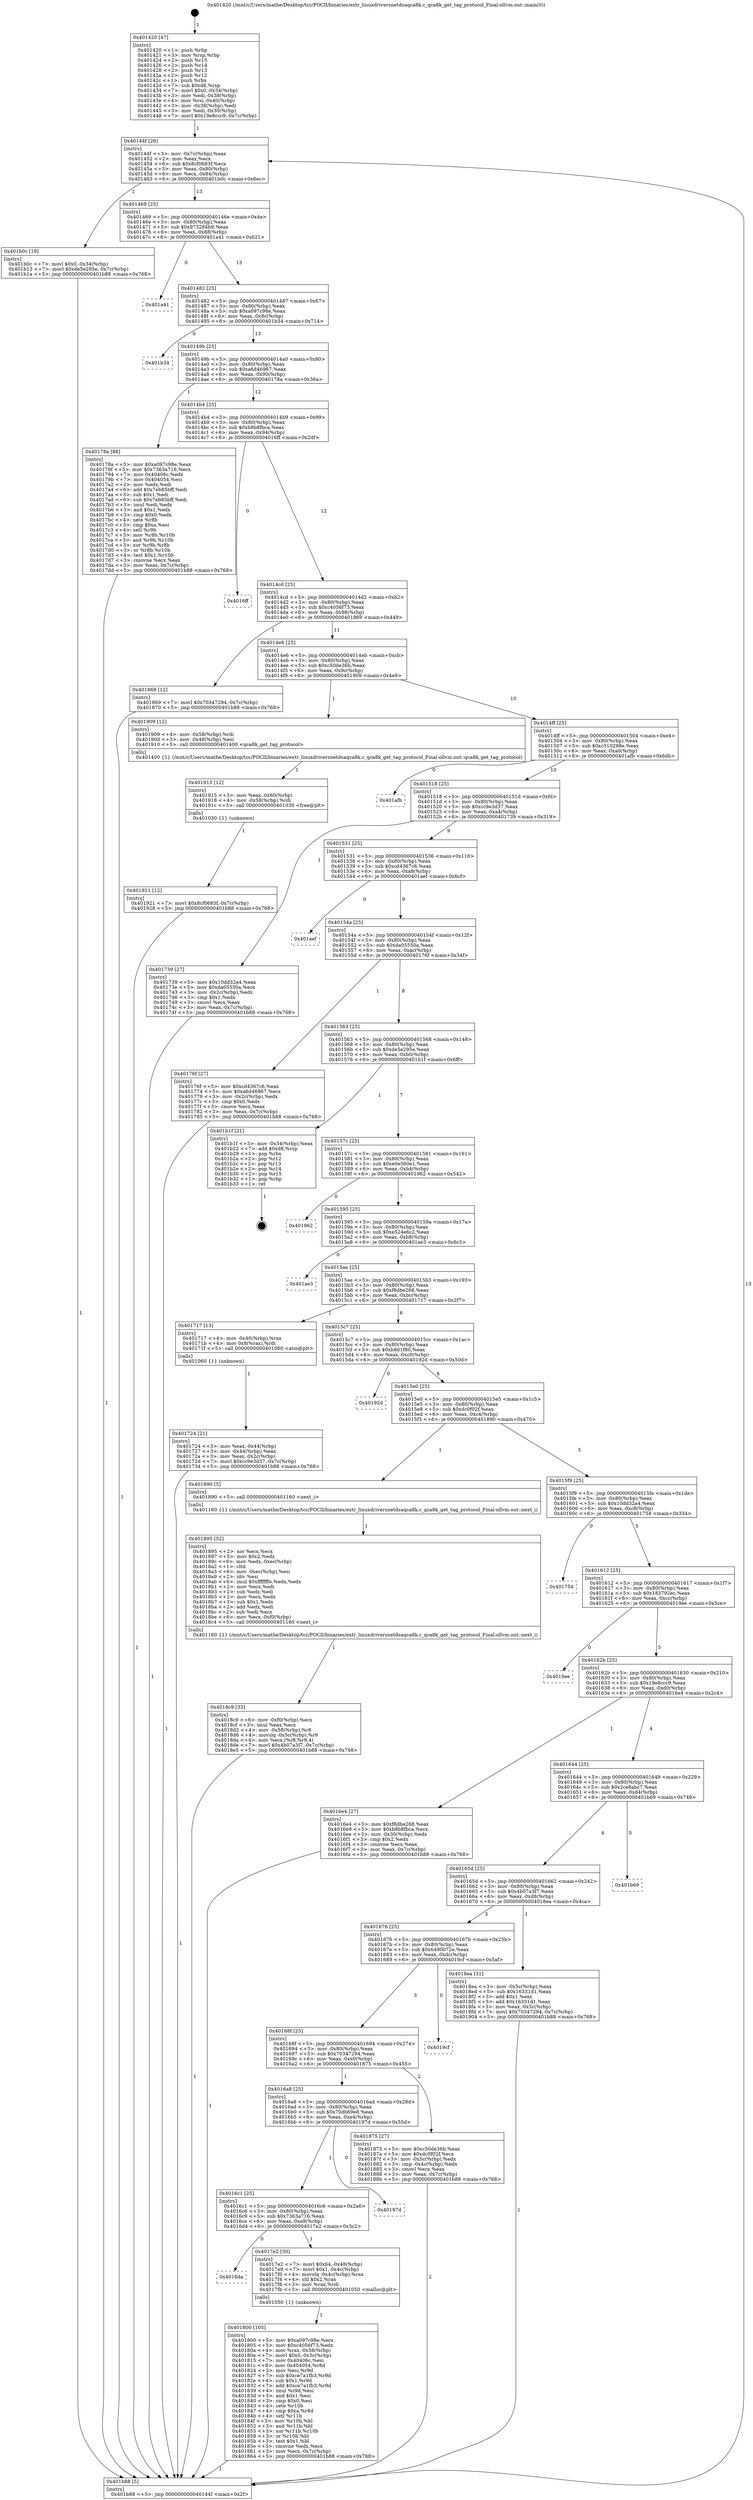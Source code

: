 digraph "0x401420" {
  label = "0x401420 (/mnt/c/Users/mathe/Desktop/tcc/POCII/binaries/extr_linuxdriversnetdsaqca8k.c_qca8k_get_tag_protocol_Final-ollvm.out::main(0))"
  labelloc = "t"
  node[shape=record]

  Entry [label="",width=0.3,height=0.3,shape=circle,fillcolor=black,style=filled]
  "0x40144f" [label="{
     0x40144f [26]\l
     | [instrs]\l
     &nbsp;&nbsp;0x40144f \<+3\>: mov -0x7c(%rbp),%eax\l
     &nbsp;&nbsp;0x401452 \<+2\>: mov %eax,%ecx\l
     &nbsp;&nbsp;0x401454 \<+6\>: sub $0x8cf0683f,%ecx\l
     &nbsp;&nbsp;0x40145a \<+3\>: mov %eax,-0x80(%rbp)\l
     &nbsp;&nbsp;0x40145d \<+6\>: mov %ecx,-0x84(%rbp)\l
     &nbsp;&nbsp;0x401463 \<+6\>: je 0000000000401b0c \<main+0x6ec\>\l
  }"]
  "0x401b0c" [label="{
     0x401b0c [19]\l
     | [instrs]\l
     &nbsp;&nbsp;0x401b0c \<+7\>: movl $0x0,-0x34(%rbp)\l
     &nbsp;&nbsp;0x401b13 \<+7\>: movl $0xde5e295e,-0x7c(%rbp)\l
     &nbsp;&nbsp;0x401b1a \<+5\>: jmp 0000000000401b88 \<main+0x768\>\l
  }"]
  "0x401469" [label="{
     0x401469 [25]\l
     | [instrs]\l
     &nbsp;&nbsp;0x401469 \<+5\>: jmp 000000000040146e \<main+0x4e\>\l
     &nbsp;&nbsp;0x40146e \<+3\>: mov -0x80(%rbp),%eax\l
     &nbsp;&nbsp;0x401471 \<+5\>: sub $0x973284b9,%eax\l
     &nbsp;&nbsp;0x401476 \<+6\>: mov %eax,-0x88(%rbp)\l
     &nbsp;&nbsp;0x40147c \<+6\>: je 0000000000401a41 \<main+0x621\>\l
  }"]
  Exit [label="",width=0.3,height=0.3,shape=circle,fillcolor=black,style=filled,peripheries=2]
  "0x401a41" [label="{
     0x401a41\l
  }", style=dashed]
  "0x401482" [label="{
     0x401482 [25]\l
     | [instrs]\l
     &nbsp;&nbsp;0x401482 \<+5\>: jmp 0000000000401487 \<main+0x67\>\l
     &nbsp;&nbsp;0x401487 \<+3\>: mov -0x80(%rbp),%eax\l
     &nbsp;&nbsp;0x40148a \<+5\>: sub $0xa097c98e,%eax\l
     &nbsp;&nbsp;0x40148f \<+6\>: mov %eax,-0x8c(%rbp)\l
     &nbsp;&nbsp;0x401495 \<+6\>: je 0000000000401b34 \<main+0x714\>\l
  }"]
  "0x401921" [label="{
     0x401921 [12]\l
     | [instrs]\l
     &nbsp;&nbsp;0x401921 \<+7\>: movl $0x8cf0683f,-0x7c(%rbp)\l
     &nbsp;&nbsp;0x401928 \<+5\>: jmp 0000000000401b88 \<main+0x768\>\l
  }"]
  "0x401b34" [label="{
     0x401b34\l
  }", style=dashed]
  "0x40149b" [label="{
     0x40149b [25]\l
     | [instrs]\l
     &nbsp;&nbsp;0x40149b \<+5\>: jmp 00000000004014a0 \<main+0x80\>\l
     &nbsp;&nbsp;0x4014a0 \<+3\>: mov -0x80(%rbp),%eax\l
     &nbsp;&nbsp;0x4014a3 \<+5\>: sub $0xa6d46967,%eax\l
     &nbsp;&nbsp;0x4014a8 \<+6\>: mov %eax,-0x90(%rbp)\l
     &nbsp;&nbsp;0x4014ae \<+6\>: je 000000000040178a \<main+0x36a\>\l
  }"]
  "0x401915" [label="{
     0x401915 [12]\l
     | [instrs]\l
     &nbsp;&nbsp;0x401915 \<+3\>: mov %eax,-0x60(%rbp)\l
     &nbsp;&nbsp;0x401918 \<+4\>: mov -0x58(%rbp),%rdi\l
     &nbsp;&nbsp;0x40191c \<+5\>: call 0000000000401030 \<free@plt\>\l
     | [calls]\l
     &nbsp;&nbsp;0x401030 \{1\} (unknown)\l
  }"]
  "0x40178a" [label="{
     0x40178a [88]\l
     | [instrs]\l
     &nbsp;&nbsp;0x40178a \<+5\>: mov $0xa097c98e,%eax\l
     &nbsp;&nbsp;0x40178f \<+5\>: mov $0x7363a716,%ecx\l
     &nbsp;&nbsp;0x401794 \<+7\>: mov 0x40406c,%edx\l
     &nbsp;&nbsp;0x40179b \<+7\>: mov 0x404054,%esi\l
     &nbsp;&nbsp;0x4017a2 \<+2\>: mov %edx,%edi\l
     &nbsp;&nbsp;0x4017a4 \<+6\>: add $0x7eb85bff,%edi\l
     &nbsp;&nbsp;0x4017aa \<+3\>: sub $0x1,%edi\l
     &nbsp;&nbsp;0x4017ad \<+6\>: sub $0x7eb85bff,%edi\l
     &nbsp;&nbsp;0x4017b3 \<+3\>: imul %edi,%edx\l
     &nbsp;&nbsp;0x4017b6 \<+3\>: and $0x1,%edx\l
     &nbsp;&nbsp;0x4017b9 \<+3\>: cmp $0x0,%edx\l
     &nbsp;&nbsp;0x4017bc \<+4\>: sete %r8b\l
     &nbsp;&nbsp;0x4017c0 \<+3\>: cmp $0xa,%esi\l
     &nbsp;&nbsp;0x4017c3 \<+4\>: setl %r9b\l
     &nbsp;&nbsp;0x4017c7 \<+3\>: mov %r8b,%r10b\l
     &nbsp;&nbsp;0x4017ca \<+3\>: and %r9b,%r10b\l
     &nbsp;&nbsp;0x4017cd \<+3\>: xor %r9b,%r8b\l
     &nbsp;&nbsp;0x4017d0 \<+3\>: or %r8b,%r10b\l
     &nbsp;&nbsp;0x4017d3 \<+4\>: test $0x1,%r10b\l
     &nbsp;&nbsp;0x4017d7 \<+3\>: cmovne %ecx,%eax\l
     &nbsp;&nbsp;0x4017da \<+3\>: mov %eax,-0x7c(%rbp)\l
     &nbsp;&nbsp;0x4017dd \<+5\>: jmp 0000000000401b88 \<main+0x768\>\l
  }"]
  "0x4014b4" [label="{
     0x4014b4 [25]\l
     | [instrs]\l
     &nbsp;&nbsp;0x4014b4 \<+5\>: jmp 00000000004014b9 \<main+0x99\>\l
     &nbsp;&nbsp;0x4014b9 \<+3\>: mov -0x80(%rbp),%eax\l
     &nbsp;&nbsp;0x4014bc \<+5\>: sub $0xb8b8fbca,%eax\l
     &nbsp;&nbsp;0x4014c1 \<+6\>: mov %eax,-0x94(%rbp)\l
     &nbsp;&nbsp;0x4014c7 \<+6\>: je 00000000004016ff \<main+0x2df\>\l
  }"]
  "0x4018c9" [label="{
     0x4018c9 [33]\l
     | [instrs]\l
     &nbsp;&nbsp;0x4018c9 \<+6\>: mov -0xf0(%rbp),%ecx\l
     &nbsp;&nbsp;0x4018cf \<+3\>: imul %eax,%ecx\l
     &nbsp;&nbsp;0x4018d2 \<+4\>: mov -0x58(%rbp),%r8\l
     &nbsp;&nbsp;0x4018d6 \<+4\>: movslq -0x5c(%rbp),%r9\l
     &nbsp;&nbsp;0x4018da \<+4\>: mov %ecx,(%r8,%r9,4)\l
     &nbsp;&nbsp;0x4018de \<+7\>: movl $0x4b07a3f7,-0x7c(%rbp)\l
     &nbsp;&nbsp;0x4018e5 \<+5\>: jmp 0000000000401b88 \<main+0x768\>\l
  }"]
  "0x4016ff" [label="{
     0x4016ff\l
  }", style=dashed]
  "0x4014cd" [label="{
     0x4014cd [25]\l
     | [instrs]\l
     &nbsp;&nbsp;0x4014cd \<+5\>: jmp 00000000004014d2 \<main+0xb2\>\l
     &nbsp;&nbsp;0x4014d2 \<+3\>: mov -0x80(%rbp),%eax\l
     &nbsp;&nbsp;0x4014d5 \<+5\>: sub $0xc4056f73,%eax\l
     &nbsp;&nbsp;0x4014da \<+6\>: mov %eax,-0x98(%rbp)\l
     &nbsp;&nbsp;0x4014e0 \<+6\>: je 0000000000401869 \<main+0x449\>\l
  }"]
  "0x401895" [label="{
     0x401895 [52]\l
     | [instrs]\l
     &nbsp;&nbsp;0x401895 \<+2\>: xor %ecx,%ecx\l
     &nbsp;&nbsp;0x401897 \<+5\>: mov $0x2,%edx\l
     &nbsp;&nbsp;0x40189c \<+6\>: mov %edx,-0xec(%rbp)\l
     &nbsp;&nbsp;0x4018a2 \<+1\>: cltd\l
     &nbsp;&nbsp;0x4018a3 \<+6\>: mov -0xec(%rbp),%esi\l
     &nbsp;&nbsp;0x4018a9 \<+2\>: idiv %esi\l
     &nbsp;&nbsp;0x4018ab \<+6\>: imul $0xfffffffe,%edx,%edx\l
     &nbsp;&nbsp;0x4018b1 \<+2\>: mov %ecx,%edi\l
     &nbsp;&nbsp;0x4018b3 \<+2\>: sub %edx,%edi\l
     &nbsp;&nbsp;0x4018b5 \<+2\>: mov %ecx,%edx\l
     &nbsp;&nbsp;0x4018b7 \<+3\>: sub $0x1,%edx\l
     &nbsp;&nbsp;0x4018ba \<+2\>: add %edx,%edi\l
     &nbsp;&nbsp;0x4018bc \<+2\>: sub %edi,%ecx\l
     &nbsp;&nbsp;0x4018be \<+6\>: mov %ecx,-0xf0(%rbp)\l
     &nbsp;&nbsp;0x4018c4 \<+5\>: call 0000000000401160 \<next_i\>\l
     | [calls]\l
     &nbsp;&nbsp;0x401160 \{1\} (/mnt/c/Users/mathe/Desktop/tcc/POCII/binaries/extr_linuxdriversnetdsaqca8k.c_qca8k_get_tag_protocol_Final-ollvm.out::next_i)\l
  }"]
  "0x401869" [label="{
     0x401869 [12]\l
     | [instrs]\l
     &nbsp;&nbsp;0x401869 \<+7\>: movl $0x70347294,-0x7c(%rbp)\l
     &nbsp;&nbsp;0x401870 \<+5\>: jmp 0000000000401b88 \<main+0x768\>\l
  }"]
  "0x4014e6" [label="{
     0x4014e6 [25]\l
     | [instrs]\l
     &nbsp;&nbsp;0x4014e6 \<+5\>: jmp 00000000004014eb \<main+0xcb\>\l
     &nbsp;&nbsp;0x4014eb \<+3\>: mov -0x80(%rbp),%eax\l
     &nbsp;&nbsp;0x4014ee \<+5\>: sub $0xc50de36b,%eax\l
     &nbsp;&nbsp;0x4014f3 \<+6\>: mov %eax,-0x9c(%rbp)\l
     &nbsp;&nbsp;0x4014f9 \<+6\>: je 0000000000401909 \<main+0x4e9\>\l
  }"]
  "0x401800" [label="{
     0x401800 [105]\l
     | [instrs]\l
     &nbsp;&nbsp;0x401800 \<+5\>: mov $0xa097c98e,%ecx\l
     &nbsp;&nbsp;0x401805 \<+5\>: mov $0xc4056f73,%edx\l
     &nbsp;&nbsp;0x40180a \<+4\>: mov %rax,-0x58(%rbp)\l
     &nbsp;&nbsp;0x40180e \<+7\>: movl $0x0,-0x5c(%rbp)\l
     &nbsp;&nbsp;0x401815 \<+7\>: mov 0x40406c,%esi\l
     &nbsp;&nbsp;0x40181c \<+8\>: mov 0x404054,%r8d\l
     &nbsp;&nbsp;0x401824 \<+3\>: mov %esi,%r9d\l
     &nbsp;&nbsp;0x401827 \<+7\>: sub $0xce7a1fb3,%r9d\l
     &nbsp;&nbsp;0x40182e \<+4\>: sub $0x1,%r9d\l
     &nbsp;&nbsp;0x401832 \<+7\>: add $0xce7a1fb3,%r9d\l
     &nbsp;&nbsp;0x401839 \<+4\>: imul %r9d,%esi\l
     &nbsp;&nbsp;0x40183d \<+3\>: and $0x1,%esi\l
     &nbsp;&nbsp;0x401840 \<+3\>: cmp $0x0,%esi\l
     &nbsp;&nbsp;0x401843 \<+4\>: sete %r10b\l
     &nbsp;&nbsp;0x401847 \<+4\>: cmp $0xa,%r8d\l
     &nbsp;&nbsp;0x40184b \<+4\>: setl %r11b\l
     &nbsp;&nbsp;0x40184f \<+3\>: mov %r10b,%bl\l
     &nbsp;&nbsp;0x401852 \<+3\>: and %r11b,%bl\l
     &nbsp;&nbsp;0x401855 \<+3\>: xor %r11b,%r10b\l
     &nbsp;&nbsp;0x401858 \<+3\>: or %r10b,%bl\l
     &nbsp;&nbsp;0x40185b \<+3\>: test $0x1,%bl\l
     &nbsp;&nbsp;0x40185e \<+3\>: cmovne %edx,%ecx\l
     &nbsp;&nbsp;0x401861 \<+3\>: mov %ecx,-0x7c(%rbp)\l
     &nbsp;&nbsp;0x401864 \<+5\>: jmp 0000000000401b88 \<main+0x768\>\l
  }"]
  "0x401909" [label="{
     0x401909 [12]\l
     | [instrs]\l
     &nbsp;&nbsp;0x401909 \<+4\>: mov -0x58(%rbp),%rdi\l
     &nbsp;&nbsp;0x40190d \<+3\>: mov -0x48(%rbp),%esi\l
     &nbsp;&nbsp;0x401910 \<+5\>: call 0000000000401400 \<qca8k_get_tag_protocol\>\l
     | [calls]\l
     &nbsp;&nbsp;0x401400 \{1\} (/mnt/c/Users/mathe/Desktop/tcc/POCII/binaries/extr_linuxdriversnetdsaqca8k.c_qca8k_get_tag_protocol_Final-ollvm.out::qca8k_get_tag_protocol)\l
  }"]
  "0x4014ff" [label="{
     0x4014ff [25]\l
     | [instrs]\l
     &nbsp;&nbsp;0x4014ff \<+5\>: jmp 0000000000401504 \<main+0xe4\>\l
     &nbsp;&nbsp;0x401504 \<+3\>: mov -0x80(%rbp),%eax\l
     &nbsp;&nbsp;0x401507 \<+5\>: sub $0xc510298e,%eax\l
     &nbsp;&nbsp;0x40150c \<+6\>: mov %eax,-0xa0(%rbp)\l
     &nbsp;&nbsp;0x401512 \<+6\>: je 0000000000401afb \<main+0x6db\>\l
  }"]
  "0x4016da" [label="{
     0x4016da\l
  }", style=dashed]
  "0x401afb" [label="{
     0x401afb\l
  }", style=dashed]
  "0x401518" [label="{
     0x401518 [25]\l
     | [instrs]\l
     &nbsp;&nbsp;0x401518 \<+5\>: jmp 000000000040151d \<main+0xfd\>\l
     &nbsp;&nbsp;0x40151d \<+3\>: mov -0x80(%rbp),%eax\l
     &nbsp;&nbsp;0x401520 \<+5\>: sub $0xcc9e3d37,%eax\l
     &nbsp;&nbsp;0x401525 \<+6\>: mov %eax,-0xa4(%rbp)\l
     &nbsp;&nbsp;0x40152b \<+6\>: je 0000000000401739 \<main+0x319\>\l
  }"]
  "0x4017e2" [label="{
     0x4017e2 [30]\l
     | [instrs]\l
     &nbsp;&nbsp;0x4017e2 \<+7\>: movl $0x64,-0x48(%rbp)\l
     &nbsp;&nbsp;0x4017e9 \<+7\>: movl $0x1,-0x4c(%rbp)\l
     &nbsp;&nbsp;0x4017f0 \<+4\>: movslq -0x4c(%rbp),%rax\l
     &nbsp;&nbsp;0x4017f4 \<+4\>: shl $0x2,%rax\l
     &nbsp;&nbsp;0x4017f8 \<+3\>: mov %rax,%rdi\l
     &nbsp;&nbsp;0x4017fb \<+5\>: call 0000000000401050 \<malloc@plt\>\l
     | [calls]\l
     &nbsp;&nbsp;0x401050 \{1\} (unknown)\l
  }"]
  "0x401739" [label="{
     0x401739 [27]\l
     | [instrs]\l
     &nbsp;&nbsp;0x401739 \<+5\>: mov $0x10dd32a4,%eax\l
     &nbsp;&nbsp;0x40173e \<+5\>: mov $0xda05550a,%ecx\l
     &nbsp;&nbsp;0x401743 \<+3\>: mov -0x2c(%rbp),%edx\l
     &nbsp;&nbsp;0x401746 \<+3\>: cmp $0x1,%edx\l
     &nbsp;&nbsp;0x401749 \<+3\>: cmovl %ecx,%eax\l
     &nbsp;&nbsp;0x40174c \<+3\>: mov %eax,-0x7c(%rbp)\l
     &nbsp;&nbsp;0x40174f \<+5\>: jmp 0000000000401b88 \<main+0x768\>\l
  }"]
  "0x401531" [label="{
     0x401531 [25]\l
     | [instrs]\l
     &nbsp;&nbsp;0x401531 \<+5\>: jmp 0000000000401536 \<main+0x116\>\l
     &nbsp;&nbsp;0x401536 \<+3\>: mov -0x80(%rbp),%eax\l
     &nbsp;&nbsp;0x401539 \<+5\>: sub $0xcd4367c6,%eax\l
     &nbsp;&nbsp;0x40153e \<+6\>: mov %eax,-0xa8(%rbp)\l
     &nbsp;&nbsp;0x401544 \<+6\>: je 0000000000401aef \<main+0x6cf\>\l
  }"]
  "0x4016c1" [label="{
     0x4016c1 [25]\l
     | [instrs]\l
     &nbsp;&nbsp;0x4016c1 \<+5\>: jmp 00000000004016c6 \<main+0x2a6\>\l
     &nbsp;&nbsp;0x4016c6 \<+3\>: mov -0x80(%rbp),%eax\l
     &nbsp;&nbsp;0x4016c9 \<+5\>: sub $0x7363a716,%eax\l
     &nbsp;&nbsp;0x4016ce \<+6\>: mov %eax,-0xe8(%rbp)\l
     &nbsp;&nbsp;0x4016d4 \<+6\>: je 00000000004017e2 \<main+0x3c2\>\l
  }"]
  "0x401aef" [label="{
     0x401aef\l
  }", style=dashed]
  "0x40154a" [label="{
     0x40154a [25]\l
     | [instrs]\l
     &nbsp;&nbsp;0x40154a \<+5\>: jmp 000000000040154f \<main+0x12f\>\l
     &nbsp;&nbsp;0x40154f \<+3\>: mov -0x80(%rbp),%eax\l
     &nbsp;&nbsp;0x401552 \<+5\>: sub $0xda05550a,%eax\l
     &nbsp;&nbsp;0x401557 \<+6\>: mov %eax,-0xac(%rbp)\l
     &nbsp;&nbsp;0x40155d \<+6\>: je 000000000040176f \<main+0x34f\>\l
  }"]
  "0x40197d" [label="{
     0x40197d\l
  }", style=dashed]
  "0x40176f" [label="{
     0x40176f [27]\l
     | [instrs]\l
     &nbsp;&nbsp;0x40176f \<+5\>: mov $0xcd4367c6,%eax\l
     &nbsp;&nbsp;0x401774 \<+5\>: mov $0xa6d46967,%ecx\l
     &nbsp;&nbsp;0x401779 \<+3\>: mov -0x2c(%rbp),%edx\l
     &nbsp;&nbsp;0x40177c \<+3\>: cmp $0x0,%edx\l
     &nbsp;&nbsp;0x40177f \<+3\>: cmove %ecx,%eax\l
     &nbsp;&nbsp;0x401782 \<+3\>: mov %eax,-0x7c(%rbp)\l
     &nbsp;&nbsp;0x401785 \<+5\>: jmp 0000000000401b88 \<main+0x768\>\l
  }"]
  "0x401563" [label="{
     0x401563 [25]\l
     | [instrs]\l
     &nbsp;&nbsp;0x401563 \<+5\>: jmp 0000000000401568 \<main+0x148\>\l
     &nbsp;&nbsp;0x401568 \<+3\>: mov -0x80(%rbp),%eax\l
     &nbsp;&nbsp;0x40156b \<+5\>: sub $0xde5e295e,%eax\l
     &nbsp;&nbsp;0x401570 \<+6\>: mov %eax,-0xb0(%rbp)\l
     &nbsp;&nbsp;0x401576 \<+6\>: je 0000000000401b1f \<main+0x6ff\>\l
  }"]
  "0x4016a8" [label="{
     0x4016a8 [25]\l
     | [instrs]\l
     &nbsp;&nbsp;0x4016a8 \<+5\>: jmp 00000000004016ad \<main+0x28d\>\l
     &nbsp;&nbsp;0x4016ad \<+3\>: mov -0x80(%rbp),%eax\l
     &nbsp;&nbsp;0x4016b0 \<+5\>: sub $0x70db69e8,%eax\l
     &nbsp;&nbsp;0x4016b5 \<+6\>: mov %eax,-0xe4(%rbp)\l
     &nbsp;&nbsp;0x4016bb \<+6\>: je 000000000040197d \<main+0x55d\>\l
  }"]
  "0x401b1f" [label="{
     0x401b1f [21]\l
     | [instrs]\l
     &nbsp;&nbsp;0x401b1f \<+3\>: mov -0x34(%rbp),%eax\l
     &nbsp;&nbsp;0x401b22 \<+7\>: add $0xd8,%rsp\l
     &nbsp;&nbsp;0x401b29 \<+1\>: pop %rbx\l
     &nbsp;&nbsp;0x401b2a \<+2\>: pop %r12\l
     &nbsp;&nbsp;0x401b2c \<+2\>: pop %r13\l
     &nbsp;&nbsp;0x401b2e \<+2\>: pop %r14\l
     &nbsp;&nbsp;0x401b30 \<+2\>: pop %r15\l
     &nbsp;&nbsp;0x401b32 \<+1\>: pop %rbp\l
     &nbsp;&nbsp;0x401b33 \<+1\>: ret\l
  }"]
  "0x40157c" [label="{
     0x40157c [25]\l
     | [instrs]\l
     &nbsp;&nbsp;0x40157c \<+5\>: jmp 0000000000401581 \<main+0x161\>\l
     &nbsp;&nbsp;0x401581 \<+3\>: mov -0x80(%rbp),%eax\l
     &nbsp;&nbsp;0x401584 \<+5\>: sub $0xe0e560e1,%eax\l
     &nbsp;&nbsp;0x401589 \<+6\>: mov %eax,-0xb4(%rbp)\l
     &nbsp;&nbsp;0x40158f \<+6\>: je 0000000000401962 \<main+0x542\>\l
  }"]
  "0x401875" [label="{
     0x401875 [27]\l
     | [instrs]\l
     &nbsp;&nbsp;0x401875 \<+5\>: mov $0xc50de36b,%eax\l
     &nbsp;&nbsp;0x40187a \<+5\>: mov $0xdc0f02f,%ecx\l
     &nbsp;&nbsp;0x40187f \<+3\>: mov -0x5c(%rbp),%edx\l
     &nbsp;&nbsp;0x401882 \<+3\>: cmp -0x4c(%rbp),%edx\l
     &nbsp;&nbsp;0x401885 \<+3\>: cmovl %ecx,%eax\l
     &nbsp;&nbsp;0x401888 \<+3\>: mov %eax,-0x7c(%rbp)\l
     &nbsp;&nbsp;0x40188b \<+5\>: jmp 0000000000401b88 \<main+0x768\>\l
  }"]
  "0x401962" [label="{
     0x401962\l
  }", style=dashed]
  "0x401595" [label="{
     0x401595 [25]\l
     | [instrs]\l
     &nbsp;&nbsp;0x401595 \<+5\>: jmp 000000000040159a \<main+0x17a\>\l
     &nbsp;&nbsp;0x40159a \<+3\>: mov -0x80(%rbp),%eax\l
     &nbsp;&nbsp;0x40159d \<+5\>: sub $0xe524e6c2,%eax\l
     &nbsp;&nbsp;0x4015a2 \<+6\>: mov %eax,-0xb8(%rbp)\l
     &nbsp;&nbsp;0x4015a8 \<+6\>: je 0000000000401ae3 \<main+0x6c3\>\l
  }"]
  "0x40168f" [label="{
     0x40168f [25]\l
     | [instrs]\l
     &nbsp;&nbsp;0x40168f \<+5\>: jmp 0000000000401694 \<main+0x274\>\l
     &nbsp;&nbsp;0x401694 \<+3\>: mov -0x80(%rbp),%eax\l
     &nbsp;&nbsp;0x401697 \<+5\>: sub $0x70347294,%eax\l
     &nbsp;&nbsp;0x40169c \<+6\>: mov %eax,-0xe0(%rbp)\l
     &nbsp;&nbsp;0x4016a2 \<+6\>: je 0000000000401875 \<main+0x455\>\l
  }"]
  "0x401ae3" [label="{
     0x401ae3\l
  }", style=dashed]
  "0x4015ae" [label="{
     0x4015ae [25]\l
     | [instrs]\l
     &nbsp;&nbsp;0x4015ae \<+5\>: jmp 00000000004015b3 \<main+0x193\>\l
     &nbsp;&nbsp;0x4015b3 \<+3\>: mov -0x80(%rbp),%eax\l
     &nbsp;&nbsp;0x4015b6 \<+5\>: sub $0xf8dbe268,%eax\l
     &nbsp;&nbsp;0x4015bb \<+6\>: mov %eax,-0xbc(%rbp)\l
     &nbsp;&nbsp;0x4015c1 \<+6\>: je 0000000000401717 \<main+0x2f7\>\l
  }"]
  "0x4019cf" [label="{
     0x4019cf\l
  }", style=dashed]
  "0x401717" [label="{
     0x401717 [13]\l
     | [instrs]\l
     &nbsp;&nbsp;0x401717 \<+4\>: mov -0x40(%rbp),%rax\l
     &nbsp;&nbsp;0x40171b \<+4\>: mov 0x8(%rax),%rdi\l
     &nbsp;&nbsp;0x40171f \<+5\>: call 0000000000401060 \<atoi@plt\>\l
     | [calls]\l
     &nbsp;&nbsp;0x401060 \{1\} (unknown)\l
  }"]
  "0x4015c7" [label="{
     0x4015c7 [25]\l
     | [instrs]\l
     &nbsp;&nbsp;0x4015c7 \<+5\>: jmp 00000000004015cc \<main+0x1ac\>\l
     &nbsp;&nbsp;0x4015cc \<+3\>: mov -0x80(%rbp),%eax\l
     &nbsp;&nbsp;0x4015cf \<+5\>: sub $0xb8d1f80,%eax\l
     &nbsp;&nbsp;0x4015d4 \<+6\>: mov %eax,-0xc0(%rbp)\l
     &nbsp;&nbsp;0x4015da \<+6\>: je 000000000040192d \<main+0x50d\>\l
  }"]
  "0x401676" [label="{
     0x401676 [25]\l
     | [instrs]\l
     &nbsp;&nbsp;0x401676 \<+5\>: jmp 000000000040167b \<main+0x25b\>\l
     &nbsp;&nbsp;0x40167b \<+3\>: mov -0x80(%rbp),%eax\l
     &nbsp;&nbsp;0x40167e \<+5\>: sub $0x6490072e,%eax\l
     &nbsp;&nbsp;0x401683 \<+6\>: mov %eax,-0xdc(%rbp)\l
     &nbsp;&nbsp;0x401689 \<+6\>: je 00000000004019cf \<main+0x5af\>\l
  }"]
  "0x40192d" [label="{
     0x40192d\l
  }", style=dashed]
  "0x4015e0" [label="{
     0x4015e0 [25]\l
     | [instrs]\l
     &nbsp;&nbsp;0x4015e0 \<+5\>: jmp 00000000004015e5 \<main+0x1c5\>\l
     &nbsp;&nbsp;0x4015e5 \<+3\>: mov -0x80(%rbp),%eax\l
     &nbsp;&nbsp;0x4015e8 \<+5\>: sub $0xdc0f02f,%eax\l
     &nbsp;&nbsp;0x4015ed \<+6\>: mov %eax,-0xc4(%rbp)\l
     &nbsp;&nbsp;0x4015f3 \<+6\>: je 0000000000401890 \<main+0x470\>\l
  }"]
  "0x4018ea" [label="{
     0x4018ea [31]\l
     | [instrs]\l
     &nbsp;&nbsp;0x4018ea \<+3\>: mov -0x5c(%rbp),%eax\l
     &nbsp;&nbsp;0x4018ed \<+5\>: sub $0x16331d1,%eax\l
     &nbsp;&nbsp;0x4018f2 \<+3\>: add $0x1,%eax\l
     &nbsp;&nbsp;0x4018f5 \<+5\>: add $0x16331d1,%eax\l
     &nbsp;&nbsp;0x4018fa \<+3\>: mov %eax,-0x5c(%rbp)\l
     &nbsp;&nbsp;0x4018fd \<+7\>: movl $0x70347294,-0x7c(%rbp)\l
     &nbsp;&nbsp;0x401904 \<+5\>: jmp 0000000000401b88 \<main+0x768\>\l
  }"]
  "0x401890" [label="{
     0x401890 [5]\l
     | [instrs]\l
     &nbsp;&nbsp;0x401890 \<+5\>: call 0000000000401160 \<next_i\>\l
     | [calls]\l
     &nbsp;&nbsp;0x401160 \{1\} (/mnt/c/Users/mathe/Desktop/tcc/POCII/binaries/extr_linuxdriversnetdsaqca8k.c_qca8k_get_tag_protocol_Final-ollvm.out::next_i)\l
  }"]
  "0x4015f9" [label="{
     0x4015f9 [25]\l
     | [instrs]\l
     &nbsp;&nbsp;0x4015f9 \<+5\>: jmp 00000000004015fe \<main+0x1de\>\l
     &nbsp;&nbsp;0x4015fe \<+3\>: mov -0x80(%rbp),%eax\l
     &nbsp;&nbsp;0x401601 \<+5\>: sub $0x10dd32a4,%eax\l
     &nbsp;&nbsp;0x401606 \<+6\>: mov %eax,-0xc8(%rbp)\l
     &nbsp;&nbsp;0x40160c \<+6\>: je 0000000000401754 \<main+0x334\>\l
  }"]
  "0x40165d" [label="{
     0x40165d [25]\l
     | [instrs]\l
     &nbsp;&nbsp;0x40165d \<+5\>: jmp 0000000000401662 \<main+0x242\>\l
     &nbsp;&nbsp;0x401662 \<+3\>: mov -0x80(%rbp),%eax\l
     &nbsp;&nbsp;0x401665 \<+5\>: sub $0x4b07a3f7,%eax\l
     &nbsp;&nbsp;0x40166a \<+6\>: mov %eax,-0xd8(%rbp)\l
     &nbsp;&nbsp;0x401670 \<+6\>: je 00000000004018ea \<main+0x4ca\>\l
  }"]
  "0x401754" [label="{
     0x401754\l
  }", style=dashed]
  "0x401612" [label="{
     0x401612 [25]\l
     | [instrs]\l
     &nbsp;&nbsp;0x401612 \<+5\>: jmp 0000000000401617 \<main+0x1f7\>\l
     &nbsp;&nbsp;0x401617 \<+3\>: mov -0x80(%rbp),%eax\l
     &nbsp;&nbsp;0x40161a \<+5\>: sub $0x183792ec,%eax\l
     &nbsp;&nbsp;0x40161f \<+6\>: mov %eax,-0xcc(%rbp)\l
     &nbsp;&nbsp;0x401625 \<+6\>: je 00000000004019ee \<main+0x5ce\>\l
  }"]
  "0x401b69" [label="{
     0x401b69\l
  }", style=dashed]
  "0x4019ee" [label="{
     0x4019ee\l
  }", style=dashed]
  "0x40162b" [label="{
     0x40162b [25]\l
     | [instrs]\l
     &nbsp;&nbsp;0x40162b \<+5\>: jmp 0000000000401630 \<main+0x210\>\l
     &nbsp;&nbsp;0x401630 \<+3\>: mov -0x80(%rbp),%eax\l
     &nbsp;&nbsp;0x401633 \<+5\>: sub $0x19e8ccc9,%eax\l
     &nbsp;&nbsp;0x401638 \<+6\>: mov %eax,-0xd0(%rbp)\l
     &nbsp;&nbsp;0x40163e \<+6\>: je 00000000004016e4 \<main+0x2c4\>\l
  }"]
  "0x401724" [label="{
     0x401724 [21]\l
     | [instrs]\l
     &nbsp;&nbsp;0x401724 \<+3\>: mov %eax,-0x44(%rbp)\l
     &nbsp;&nbsp;0x401727 \<+3\>: mov -0x44(%rbp),%eax\l
     &nbsp;&nbsp;0x40172a \<+3\>: mov %eax,-0x2c(%rbp)\l
     &nbsp;&nbsp;0x40172d \<+7\>: movl $0xcc9e3d37,-0x7c(%rbp)\l
     &nbsp;&nbsp;0x401734 \<+5\>: jmp 0000000000401b88 \<main+0x768\>\l
  }"]
  "0x4016e4" [label="{
     0x4016e4 [27]\l
     | [instrs]\l
     &nbsp;&nbsp;0x4016e4 \<+5\>: mov $0xf8dbe268,%eax\l
     &nbsp;&nbsp;0x4016e9 \<+5\>: mov $0xb8b8fbca,%ecx\l
     &nbsp;&nbsp;0x4016ee \<+3\>: mov -0x30(%rbp),%edx\l
     &nbsp;&nbsp;0x4016f1 \<+3\>: cmp $0x2,%edx\l
     &nbsp;&nbsp;0x4016f4 \<+3\>: cmovne %ecx,%eax\l
     &nbsp;&nbsp;0x4016f7 \<+3\>: mov %eax,-0x7c(%rbp)\l
     &nbsp;&nbsp;0x4016fa \<+5\>: jmp 0000000000401b88 \<main+0x768\>\l
  }"]
  "0x401644" [label="{
     0x401644 [25]\l
     | [instrs]\l
     &nbsp;&nbsp;0x401644 \<+5\>: jmp 0000000000401649 \<main+0x229\>\l
     &nbsp;&nbsp;0x401649 \<+3\>: mov -0x80(%rbp),%eax\l
     &nbsp;&nbsp;0x40164c \<+5\>: sub $0x2ce8abc7,%eax\l
     &nbsp;&nbsp;0x401651 \<+6\>: mov %eax,-0xd4(%rbp)\l
     &nbsp;&nbsp;0x401657 \<+6\>: je 0000000000401b69 \<main+0x749\>\l
  }"]
  "0x401b88" [label="{
     0x401b88 [5]\l
     | [instrs]\l
     &nbsp;&nbsp;0x401b88 \<+5\>: jmp 000000000040144f \<main+0x2f\>\l
  }"]
  "0x401420" [label="{
     0x401420 [47]\l
     | [instrs]\l
     &nbsp;&nbsp;0x401420 \<+1\>: push %rbp\l
     &nbsp;&nbsp;0x401421 \<+3\>: mov %rsp,%rbp\l
     &nbsp;&nbsp;0x401424 \<+2\>: push %r15\l
     &nbsp;&nbsp;0x401426 \<+2\>: push %r14\l
     &nbsp;&nbsp;0x401428 \<+2\>: push %r13\l
     &nbsp;&nbsp;0x40142a \<+2\>: push %r12\l
     &nbsp;&nbsp;0x40142c \<+1\>: push %rbx\l
     &nbsp;&nbsp;0x40142d \<+7\>: sub $0xd8,%rsp\l
     &nbsp;&nbsp;0x401434 \<+7\>: movl $0x0,-0x34(%rbp)\l
     &nbsp;&nbsp;0x40143b \<+3\>: mov %edi,-0x38(%rbp)\l
     &nbsp;&nbsp;0x40143e \<+4\>: mov %rsi,-0x40(%rbp)\l
     &nbsp;&nbsp;0x401442 \<+3\>: mov -0x38(%rbp),%edi\l
     &nbsp;&nbsp;0x401445 \<+3\>: mov %edi,-0x30(%rbp)\l
     &nbsp;&nbsp;0x401448 \<+7\>: movl $0x19e8ccc9,-0x7c(%rbp)\l
  }"]
  Entry -> "0x401420" [label=" 1"]
  "0x40144f" -> "0x401b0c" [label=" 1"]
  "0x40144f" -> "0x401469" [label=" 13"]
  "0x401b1f" -> Exit [label=" 1"]
  "0x401469" -> "0x401a41" [label=" 0"]
  "0x401469" -> "0x401482" [label=" 13"]
  "0x401b0c" -> "0x401b88" [label=" 1"]
  "0x401482" -> "0x401b34" [label=" 0"]
  "0x401482" -> "0x40149b" [label=" 13"]
  "0x401921" -> "0x401b88" [label=" 1"]
  "0x40149b" -> "0x40178a" [label=" 1"]
  "0x40149b" -> "0x4014b4" [label=" 12"]
  "0x401915" -> "0x401921" [label=" 1"]
  "0x4014b4" -> "0x4016ff" [label=" 0"]
  "0x4014b4" -> "0x4014cd" [label=" 12"]
  "0x401909" -> "0x401915" [label=" 1"]
  "0x4014cd" -> "0x401869" [label=" 1"]
  "0x4014cd" -> "0x4014e6" [label=" 11"]
  "0x4018ea" -> "0x401b88" [label=" 1"]
  "0x4014e6" -> "0x401909" [label=" 1"]
  "0x4014e6" -> "0x4014ff" [label=" 10"]
  "0x4018c9" -> "0x401b88" [label=" 1"]
  "0x4014ff" -> "0x401afb" [label=" 0"]
  "0x4014ff" -> "0x401518" [label=" 10"]
  "0x401895" -> "0x4018c9" [label=" 1"]
  "0x401518" -> "0x401739" [label=" 1"]
  "0x401518" -> "0x401531" [label=" 9"]
  "0x401890" -> "0x401895" [label=" 1"]
  "0x401531" -> "0x401aef" [label=" 0"]
  "0x401531" -> "0x40154a" [label=" 9"]
  "0x401869" -> "0x401b88" [label=" 1"]
  "0x40154a" -> "0x40176f" [label=" 1"]
  "0x40154a" -> "0x401563" [label=" 8"]
  "0x401800" -> "0x401b88" [label=" 1"]
  "0x401563" -> "0x401b1f" [label=" 1"]
  "0x401563" -> "0x40157c" [label=" 7"]
  "0x4016c1" -> "0x4016da" [label=" 0"]
  "0x40157c" -> "0x401962" [label=" 0"]
  "0x40157c" -> "0x401595" [label=" 7"]
  "0x4016c1" -> "0x4017e2" [label=" 1"]
  "0x401595" -> "0x401ae3" [label=" 0"]
  "0x401595" -> "0x4015ae" [label=" 7"]
  "0x4016a8" -> "0x4016c1" [label=" 1"]
  "0x4015ae" -> "0x401717" [label=" 1"]
  "0x4015ae" -> "0x4015c7" [label=" 6"]
  "0x4016a8" -> "0x40197d" [label=" 0"]
  "0x4015c7" -> "0x40192d" [label=" 0"]
  "0x4015c7" -> "0x4015e0" [label=" 6"]
  "0x40168f" -> "0x4016a8" [label=" 1"]
  "0x4015e0" -> "0x401890" [label=" 1"]
  "0x4015e0" -> "0x4015f9" [label=" 5"]
  "0x40168f" -> "0x401875" [label=" 2"]
  "0x4015f9" -> "0x401754" [label=" 0"]
  "0x4015f9" -> "0x401612" [label=" 5"]
  "0x401676" -> "0x40168f" [label=" 3"]
  "0x401612" -> "0x4019ee" [label=" 0"]
  "0x401612" -> "0x40162b" [label=" 5"]
  "0x401676" -> "0x4019cf" [label=" 0"]
  "0x40162b" -> "0x4016e4" [label=" 1"]
  "0x40162b" -> "0x401644" [label=" 4"]
  "0x4016e4" -> "0x401b88" [label=" 1"]
  "0x401420" -> "0x40144f" [label=" 1"]
  "0x401b88" -> "0x40144f" [label=" 13"]
  "0x401717" -> "0x401724" [label=" 1"]
  "0x401724" -> "0x401b88" [label=" 1"]
  "0x401739" -> "0x401b88" [label=" 1"]
  "0x40176f" -> "0x401b88" [label=" 1"]
  "0x40178a" -> "0x401b88" [label=" 1"]
  "0x4017e2" -> "0x401800" [label=" 1"]
  "0x401644" -> "0x401b69" [label=" 0"]
  "0x401644" -> "0x40165d" [label=" 4"]
  "0x401875" -> "0x401b88" [label=" 2"]
  "0x40165d" -> "0x4018ea" [label=" 1"]
  "0x40165d" -> "0x401676" [label=" 3"]
}
